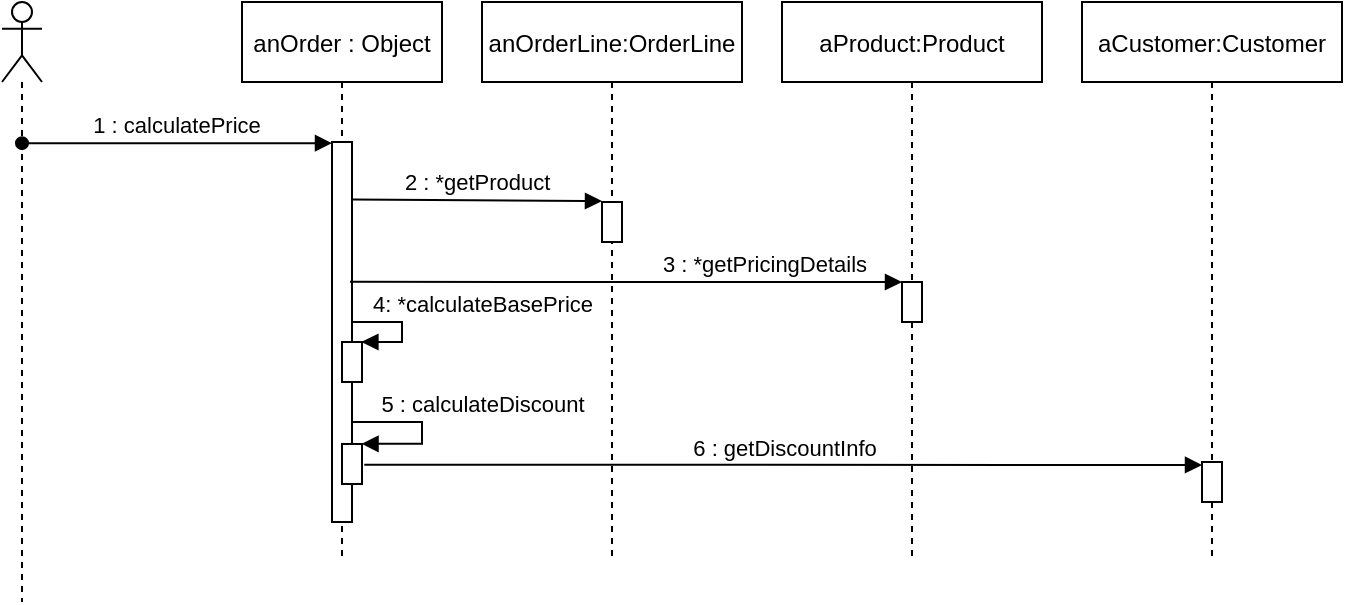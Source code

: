 <mxfile version="21.1.4" type="onedrive">
  <diagram id="kgpKYQtTHZ0yAKxKKP6v" name="Page-1">
    <mxGraphModel grid="1" page="1" gridSize="10" guides="1" tooltips="1" connect="1" arrows="1" fold="1" pageScale="1" pageWidth="850" pageHeight="1100" math="0" shadow="0">
      <root>
        <mxCell id="0" />
        <mxCell id="1" parent="0" />
        <mxCell id="3nuBFxr9cyL0pnOWT2aG-1" value="anOrder : Object" style="shape=umlLifeline;perimeter=lifelinePerimeter;container=1;collapsible=0;recursiveResize=0;rounded=0;shadow=0;strokeWidth=1;" vertex="1" parent="1">
          <mxGeometry x="160" y="80" width="100" height="280" as="geometry" />
        </mxCell>
        <mxCell id="3nuBFxr9cyL0pnOWT2aG-2" value="" style="points=[];perimeter=orthogonalPerimeter;rounded=0;shadow=0;strokeWidth=1;" vertex="1" parent="3nuBFxr9cyL0pnOWT2aG-1">
          <mxGeometry x="45" y="70" width="10" height="190" as="geometry" />
        </mxCell>
        <mxCell id="3nuBFxr9cyL0pnOWT2aG-4" value="" style="points=[];perimeter=orthogonalPerimeter;rounded=0;shadow=0;strokeWidth=1;" vertex="1" parent="3nuBFxr9cyL0pnOWT2aG-1">
          <mxGeometry x="50" y="170" width="10" height="20" as="geometry" />
        </mxCell>
        <mxCell id="oC6X1Wxe_CTxUtXzy2rV-6" value="4: *calculateBasePrice" style="html=1;verticalAlign=bottom;endArrow=block;edgeStyle=elbowEdgeStyle;elbow=vertical;curved=0;rounded=0;exitX=0.95;exitY=0.474;exitDx=0;exitDy=0;exitPerimeter=0;entryX=0.97;entryY=0;entryDx=0;entryDy=0;entryPerimeter=0;" edge="1" parent="3nuBFxr9cyL0pnOWT2aG-1" source="3nuBFxr9cyL0pnOWT2aG-2" target="3nuBFxr9cyL0pnOWT2aG-4">
          <mxGeometry x="-0.085" y="40" width="80" relative="1" as="geometry">
            <mxPoint x="78" y="180" as="sourcePoint" />
            <mxPoint x="80" y="168" as="targetPoint" />
            <Array as="points">
              <mxPoint x="80" y="163" />
            </Array>
            <mxPoint as="offset" />
          </mxGeometry>
        </mxCell>
        <mxCell id="oC6X1Wxe_CTxUtXzy2rV-7" value="" style="points=[];perimeter=orthogonalPerimeter;rounded=0;shadow=0;strokeWidth=1;" vertex="1" parent="3nuBFxr9cyL0pnOWT2aG-1">
          <mxGeometry x="50" y="220.99" width="10" height="20" as="geometry" />
        </mxCell>
        <mxCell id="oC6X1Wxe_CTxUtXzy2rV-8" value="5 : calculateDiscount" style="html=1;verticalAlign=bottom;endArrow=block;edgeStyle=elbowEdgeStyle;elbow=vertical;curved=0;rounded=0;exitX=0.977;exitY=0.737;exitDx=0;exitDy=0;exitPerimeter=0;entryX=0.977;entryY=-0.004;entryDx=0;entryDy=0;entryPerimeter=0;" edge="1" parent="3nuBFxr9cyL0pnOWT2aG-1" source="3nuBFxr9cyL0pnOWT2aG-2" target="oC6X1Wxe_CTxUtXzy2rV-7">
          <mxGeometry x="-0.077" y="30" width="80" relative="1" as="geometry">
            <mxPoint x="60" y="210" as="sourcePoint" />
            <mxPoint x="100" y="230" as="targetPoint" />
            <Array as="points">
              <mxPoint x="90" y="200" />
            </Array>
            <mxPoint as="offset" />
          </mxGeometry>
        </mxCell>
        <mxCell id="3nuBFxr9cyL0pnOWT2aG-5" value="anOrderLine:OrderLine" style="shape=umlLifeline;perimeter=lifelinePerimeter;container=1;collapsible=0;recursiveResize=0;rounded=0;shadow=0;strokeWidth=1;" vertex="1" parent="1">
          <mxGeometry x="280" y="80" width="130" height="280" as="geometry" />
        </mxCell>
        <mxCell id="3nuBFxr9cyL0pnOWT2aG-6" value="" style="points=[];perimeter=orthogonalPerimeter;rounded=0;shadow=0;strokeWidth=1;" vertex="1" parent="3nuBFxr9cyL0pnOWT2aG-5">
          <mxGeometry x="60" y="100" width="10" height="20" as="geometry" />
        </mxCell>
        <mxCell id="3nuBFxr9cyL0pnOWT2aG-8" value="2 : *getProduct" style="verticalAlign=bottom;endArrow=block;shadow=0;strokeWidth=1;entryX=0;entryY=-0.022;entryDx=0;entryDy=0;entryPerimeter=0;exitX=1.033;exitY=0.151;exitDx=0;exitDy=0;exitPerimeter=0;" edge="1" parent="1" source="3nuBFxr9cyL0pnOWT2aG-2" target="3nuBFxr9cyL0pnOWT2aG-6">
          <mxGeometry relative="1" as="geometry">
            <mxPoint x="220" y="179" as="sourcePoint" />
            <mxPoint x="400" y="185" as="targetPoint" />
          </mxGeometry>
        </mxCell>
        <mxCell id="3nuBFxr9cyL0pnOWT2aG-9" value="1 : calculatePrice" style="verticalAlign=bottom;endArrow=block;shadow=0;strokeWidth=1;entryX=0;entryY=0.003;entryDx=0;entryDy=0;entryPerimeter=0;startArrow=oval;startFill=1;" edge="1" parent="1" source="f6PvwknIJTiLVUcRaE0x-12" target="3nuBFxr9cyL0pnOWT2aG-2">
          <mxGeometry relative="1" as="geometry">
            <mxPoint x="45.5" y="150.53" as="sourcePoint" />
            <mxPoint x="202" y="150.53" as="targetPoint" />
            <mxPoint as="offset" />
          </mxGeometry>
        </mxCell>
        <mxCell id="f6PvwknIJTiLVUcRaE0x-1" value="aProduct:Product" style="shape=umlLifeline;perimeter=lifelinePerimeter;container=1;collapsible=0;recursiveResize=0;rounded=0;shadow=0;strokeWidth=1;" vertex="1" parent="1">
          <mxGeometry x="430" y="80" width="130" height="280" as="geometry" />
        </mxCell>
        <mxCell id="f6PvwknIJTiLVUcRaE0x-2" value="" style="points=[];perimeter=orthogonalPerimeter;rounded=0;shadow=0;strokeWidth=1;" vertex="1" parent="f6PvwknIJTiLVUcRaE0x-1">
          <mxGeometry x="60" y="140" width="10" height="20" as="geometry" />
        </mxCell>
        <mxCell id="f6PvwknIJTiLVUcRaE0x-3" value="aCustomer:Customer" style="shape=umlLifeline;perimeter=lifelinePerimeter;container=1;collapsible=0;recursiveResize=0;rounded=0;shadow=0;strokeWidth=1;" vertex="1" parent="1">
          <mxGeometry x="580" y="80" width="130" height="280" as="geometry" />
        </mxCell>
        <mxCell id="f6PvwknIJTiLVUcRaE0x-4" value="" style="points=[];perimeter=orthogonalPerimeter;rounded=0;shadow=0;strokeWidth=1;" vertex="1" parent="f6PvwknIJTiLVUcRaE0x-3">
          <mxGeometry x="60" y="230" width="10" height="20" as="geometry" />
        </mxCell>
        <mxCell id="f6PvwknIJTiLVUcRaE0x-12" value="" style="shape=umlLifeline;participant=umlActor;perimeter=lifelinePerimeter;whiteSpace=wrap;html=1;container=1;collapsible=0;recursiveResize=0;verticalAlign=top;spacingTop=36;outlineConnect=0;fontColor=#FF00FF;" vertex="1" parent="1">
          <mxGeometry x="40" y="80" width="20" height="300" as="geometry" />
        </mxCell>
        <mxCell id="oC6X1Wxe_CTxUtXzy2rV-2" value="3 : *getPricingDetails" style="verticalAlign=bottom;endArrow=block;shadow=0;strokeWidth=1;exitX=0.9;exitY=0.368;exitDx=0;exitDy=0;exitPerimeter=0;" edge="1" parent="1" source="3nuBFxr9cyL0pnOWT2aG-2" target="f6PvwknIJTiLVUcRaE0x-2">
          <mxGeometry x="0.505" relative="1" as="geometry">
            <mxPoint x="260" y="220" as="sourcePoint" />
            <mxPoint x="489" y="220" as="targetPoint" />
            <mxPoint as="offset" />
          </mxGeometry>
        </mxCell>
        <mxCell id="oC6X1Wxe_CTxUtXzy2rV-9" value="6 : getDiscountInfo" style="html=1;verticalAlign=bottom;endArrow=block;edgeStyle=elbowEdgeStyle;elbow=vertical;curved=0;rounded=0;exitX=1.114;exitY=0.519;exitDx=0;exitDy=0;exitPerimeter=0;" edge="1" parent="1" source="oC6X1Wxe_CTxUtXzy2rV-7" target="f6PvwknIJTiLVUcRaE0x-4">
          <mxGeometry width="80" relative="1" as="geometry">
            <mxPoint x="250" y="310" as="sourcePoint" />
            <mxPoint x="420" y="310" as="targetPoint" />
          </mxGeometry>
        </mxCell>
      </root>
    </mxGraphModel>
  </diagram>
</mxfile>
